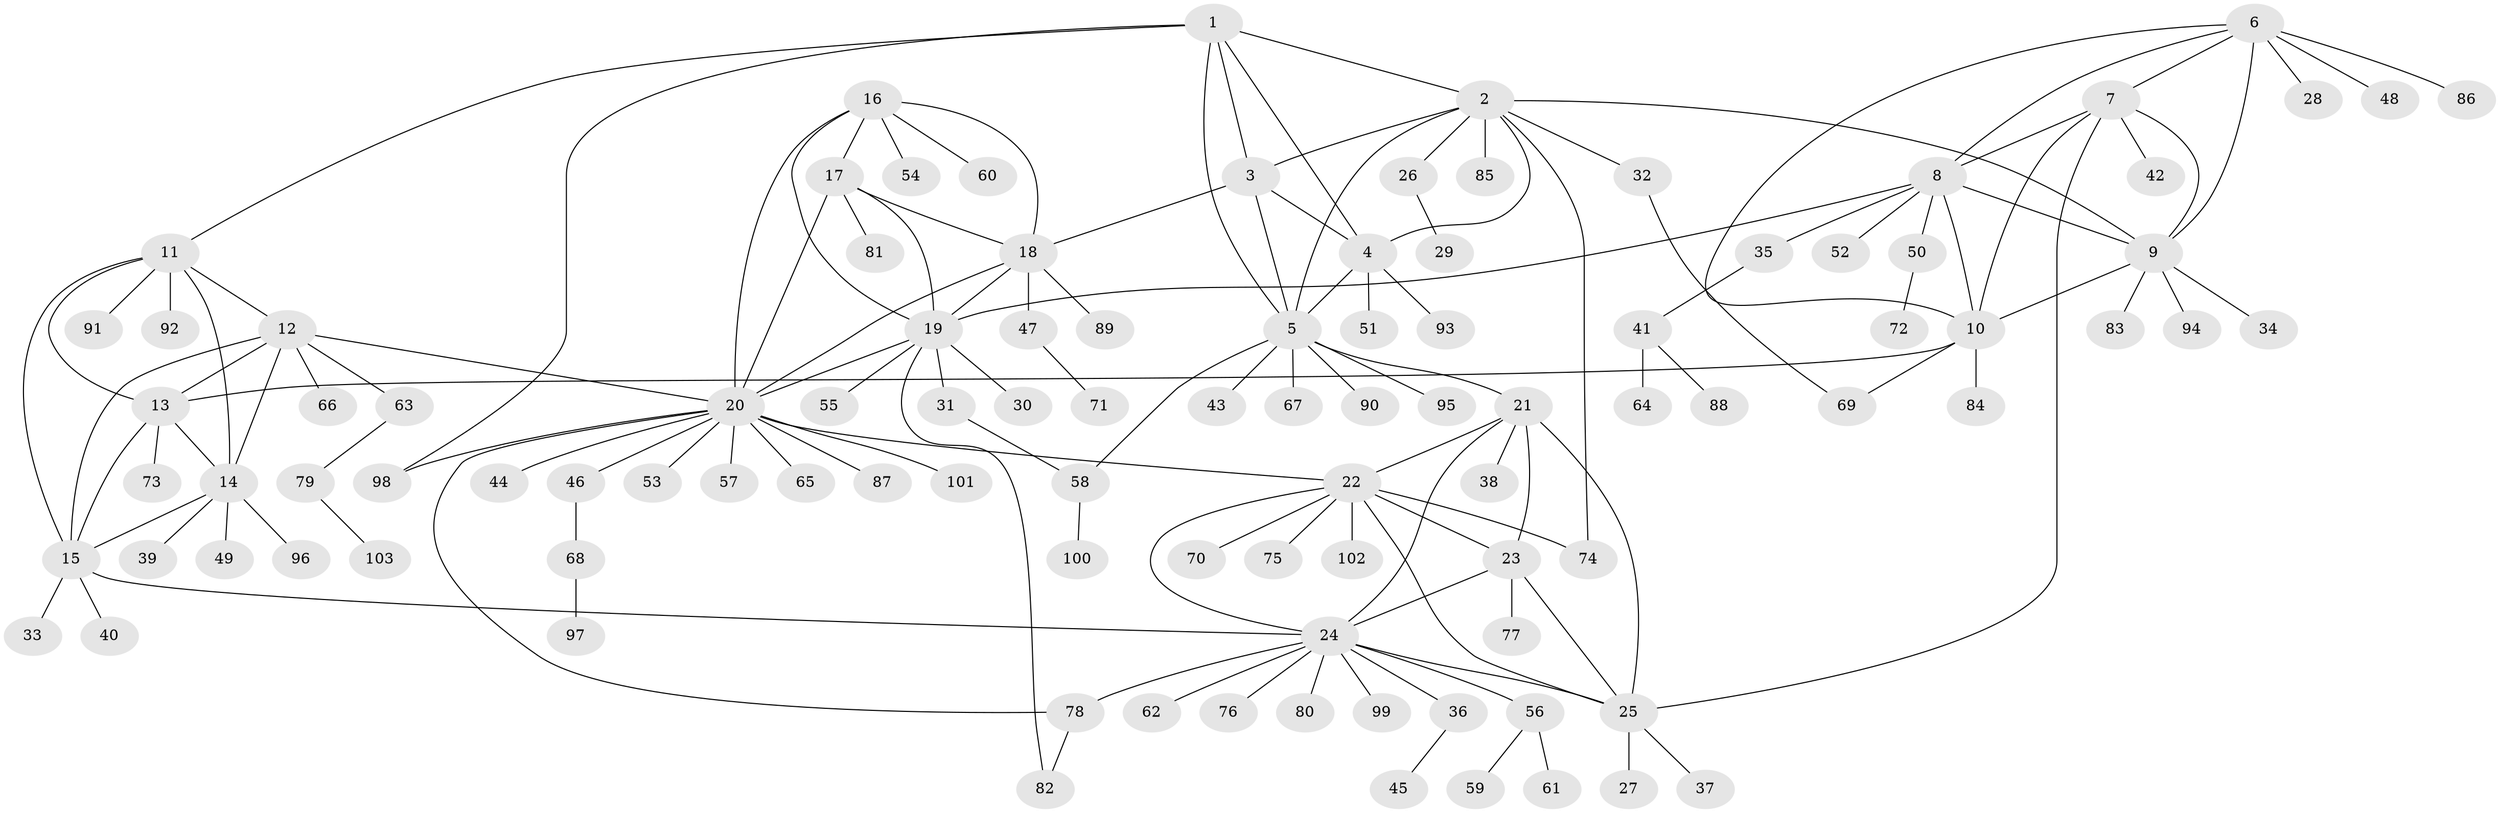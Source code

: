 // Generated by graph-tools (version 1.1) at 2025/55/03/09/25 04:55:14]
// undirected, 103 vertices, 144 edges
graph export_dot {
graph [start="1"]
  node [color=gray90,style=filled];
  1;
  2;
  3;
  4;
  5;
  6;
  7;
  8;
  9;
  10;
  11;
  12;
  13;
  14;
  15;
  16;
  17;
  18;
  19;
  20;
  21;
  22;
  23;
  24;
  25;
  26;
  27;
  28;
  29;
  30;
  31;
  32;
  33;
  34;
  35;
  36;
  37;
  38;
  39;
  40;
  41;
  42;
  43;
  44;
  45;
  46;
  47;
  48;
  49;
  50;
  51;
  52;
  53;
  54;
  55;
  56;
  57;
  58;
  59;
  60;
  61;
  62;
  63;
  64;
  65;
  66;
  67;
  68;
  69;
  70;
  71;
  72;
  73;
  74;
  75;
  76;
  77;
  78;
  79;
  80;
  81;
  82;
  83;
  84;
  85;
  86;
  87;
  88;
  89;
  90;
  91;
  92;
  93;
  94;
  95;
  96;
  97;
  98;
  99;
  100;
  101;
  102;
  103;
  1 -- 2;
  1 -- 3;
  1 -- 4;
  1 -- 5;
  1 -- 11;
  1 -- 98;
  2 -- 3;
  2 -- 4;
  2 -- 5;
  2 -- 9;
  2 -- 26;
  2 -- 32;
  2 -- 74;
  2 -- 85;
  3 -- 4;
  3 -- 5;
  3 -- 18;
  4 -- 5;
  4 -- 51;
  4 -- 93;
  5 -- 21;
  5 -- 43;
  5 -- 58;
  5 -- 67;
  5 -- 90;
  5 -- 95;
  6 -- 7;
  6 -- 8;
  6 -- 9;
  6 -- 10;
  6 -- 28;
  6 -- 48;
  6 -- 86;
  7 -- 8;
  7 -- 9;
  7 -- 10;
  7 -- 25;
  7 -- 42;
  8 -- 9;
  8 -- 10;
  8 -- 19;
  8 -- 35;
  8 -- 50;
  8 -- 52;
  9 -- 10;
  9 -- 34;
  9 -- 83;
  9 -- 94;
  10 -- 13;
  10 -- 69;
  10 -- 84;
  11 -- 12;
  11 -- 13;
  11 -- 14;
  11 -- 15;
  11 -- 91;
  11 -- 92;
  12 -- 13;
  12 -- 14;
  12 -- 15;
  12 -- 20;
  12 -- 63;
  12 -- 66;
  13 -- 14;
  13 -- 15;
  13 -- 73;
  14 -- 15;
  14 -- 39;
  14 -- 49;
  14 -- 96;
  15 -- 24;
  15 -- 33;
  15 -- 40;
  16 -- 17;
  16 -- 18;
  16 -- 19;
  16 -- 20;
  16 -- 54;
  16 -- 60;
  17 -- 18;
  17 -- 19;
  17 -- 20;
  17 -- 81;
  18 -- 19;
  18 -- 20;
  18 -- 47;
  18 -- 89;
  19 -- 20;
  19 -- 30;
  19 -- 31;
  19 -- 55;
  19 -- 82;
  20 -- 22;
  20 -- 44;
  20 -- 46;
  20 -- 53;
  20 -- 57;
  20 -- 65;
  20 -- 78;
  20 -- 87;
  20 -- 98;
  20 -- 101;
  21 -- 22;
  21 -- 23;
  21 -- 24;
  21 -- 25;
  21 -- 38;
  22 -- 23;
  22 -- 24;
  22 -- 25;
  22 -- 70;
  22 -- 74;
  22 -- 75;
  22 -- 102;
  23 -- 24;
  23 -- 25;
  23 -- 77;
  24 -- 25;
  24 -- 36;
  24 -- 56;
  24 -- 62;
  24 -- 76;
  24 -- 78;
  24 -- 80;
  24 -- 99;
  25 -- 27;
  25 -- 37;
  26 -- 29;
  31 -- 58;
  32 -- 69;
  35 -- 41;
  36 -- 45;
  41 -- 64;
  41 -- 88;
  46 -- 68;
  47 -- 71;
  50 -- 72;
  56 -- 59;
  56 -- 61;
  58 -- 100;
  63 -- 79;
  68 -- 97;
  78 -- 82;
  79 -- 103;
}
